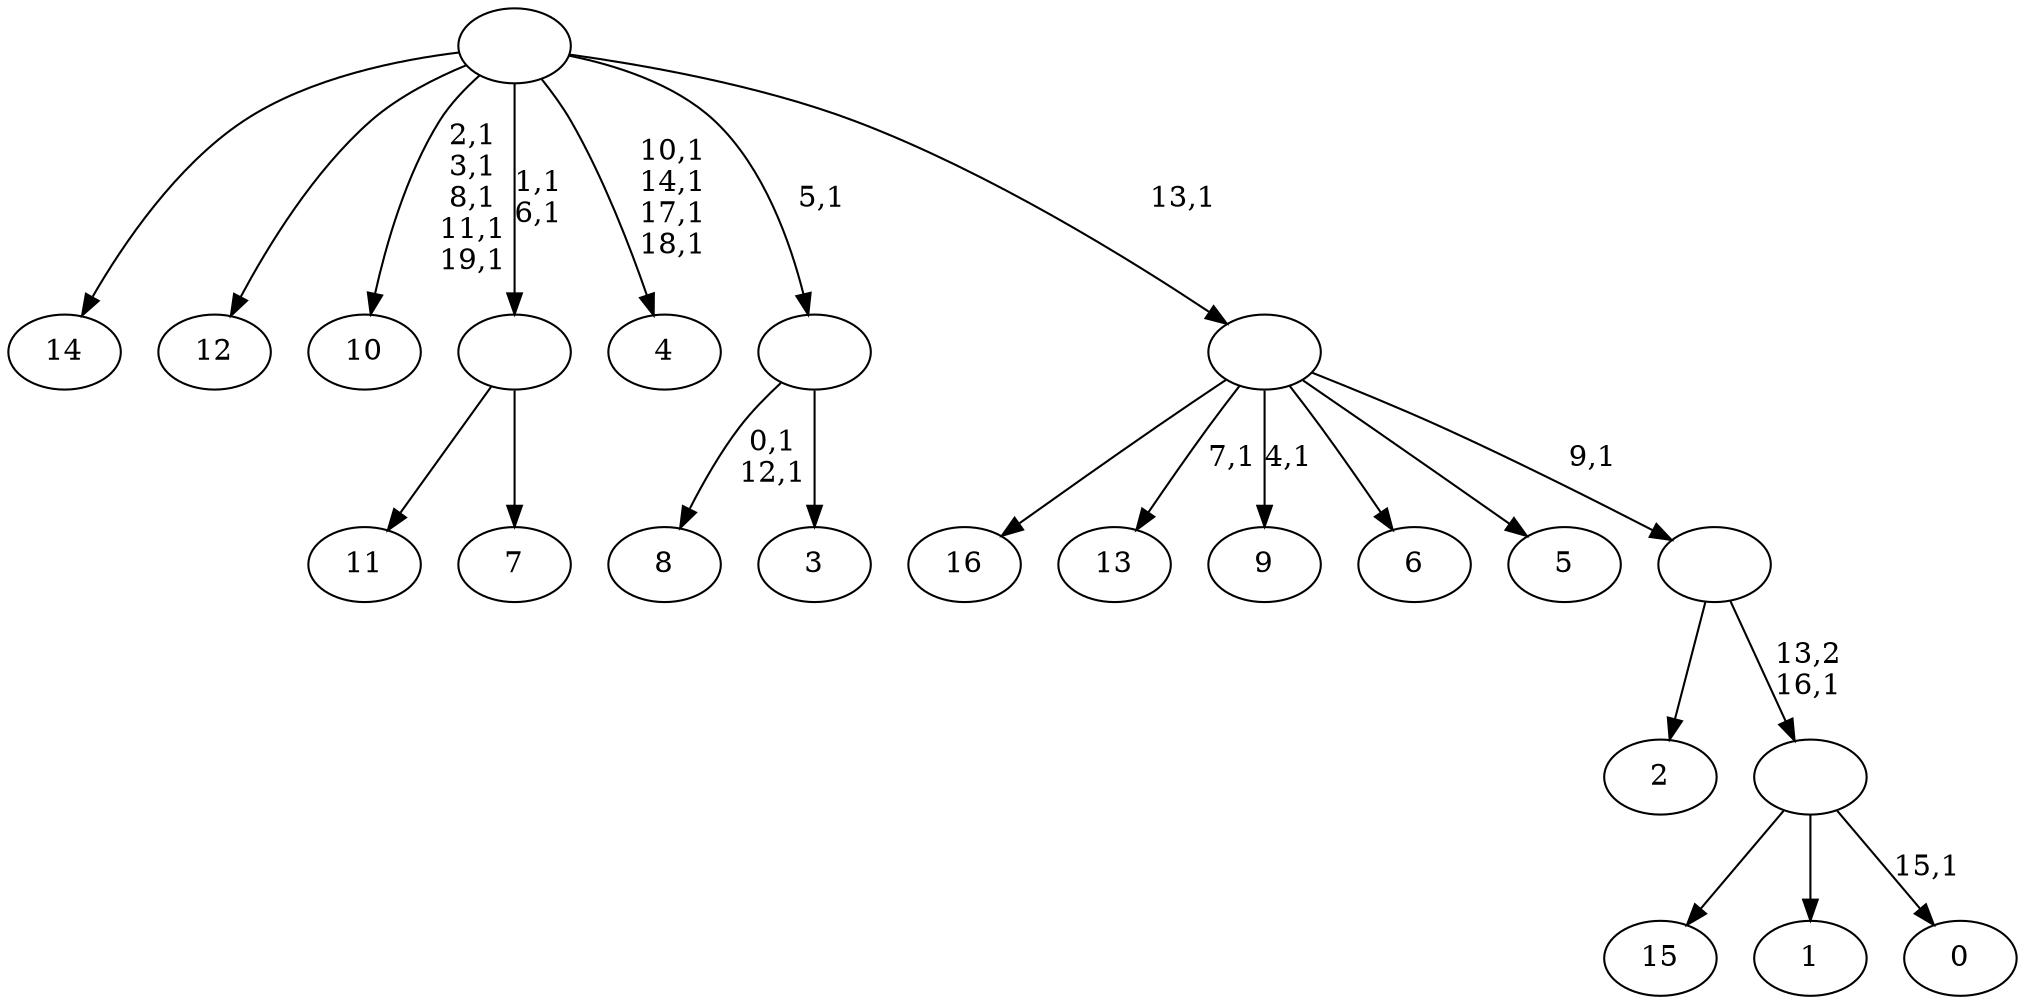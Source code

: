 digraph T {
	37 [label="16"]
	36 [label="15"]
	35 [label="14"]
	34 [label="13"]
	32 [label="12"]
	31 [label="11"]
	30 [label="10"]
	24 [label="9"]
	22 [label="8"]
	19 [label="7"]
	18 [label=""]
	16 [label="6"]
	15 [label="5"]
	14 [label="4"]
	9 [label="3"]
	8 [label=""]
	7 [label="2"]
	6 [label="1"]
	5 [label="0"]
	3 [label=""]
	2 [label=""]
	1 [label=""]
	0 [label=""]
	18 -> 31 [label=""]
	18 -> 19 [label=""]
	8 -> 22 [label="0,1\n12,1"]
	8 -> 9 [label=""]
	3 -> 5 [label="15,1"]
	3 -> 36 [label=""]
	3 -> 6 [label=""]
	2 -> 7 [label=""]
	2 -> 3 [label="13,2\n16,1"]
	1 -> 24 [label="4,1"]
	1 -> 34 [label="7,1"]
	1 -> 37 [label=""]
	1 -> 16 [label=""]
	1 -> 15 [label=""]
	1 -> 2 [label="9,1"]
	0 -> 14 [label="10,1\n14,1\n17,1\n18,1"]
	0 -> 18 [label="1,1\n6,1"]
	0 -> 30 [label="2,1\n3,1\n8,1\n11,1\n19,1"]
	0 -> 35 [label=""]
	0 -> 32 [label=""]
	0 -> 8 [label="5,1"]
	0 -> 1 [label="13,1"]
}
